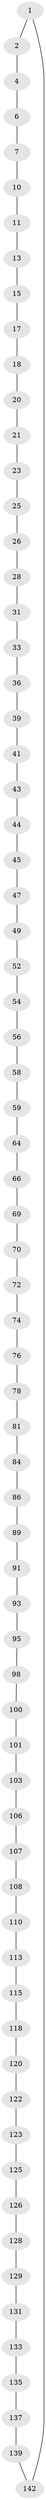 // original degree distribution, {2: 1.0}
// Generated by graph-tools (version 1.1) at 2025/20/03/04/25 18:20:21]
// undirected, 71 vertices, 71 edges
graph export_dot {
graph [start="1"]
  node [color=gray90,style=filled];
  1;
  2 [super="+3"];
  4 [super="+5"];
  6;
  7 [super="+8"];
  10;
  11 [super="+12"];
  13 [super="+14"];
  15 [super="+16"];
  17;
  18 [super="+19"];
  20;
  21 [super="+22"];
  23 [super="+24"];
  25;
  26 [super="+27"];
  28 [super="+29"];
  31 [super="+32"];
  33 [super="+34"];
  36 [super="+37"];
  39 [super="+40"];
  41 [super="+42"];
  43;
  44;
  45 [super="+46"];
  47 [super="+48"];
  49 [super="+50"];
  52 [super="+53"];
  54 [super="+55"];
  56 [super="+57"];
  58;
  59 [super="+60"];
  64 [super="+65"];
  66 [super="+67"];
  69;
  70 [super="+71"];
  72 [super="+73"];
  74 [super="+75"];
  76 [super="+77"];
  78 [super="+79"];
  81 [super="+82"];
  84 [super="+85"];
  86 [super="+87"];
  89 [super="+90"];
  91 [super="+92"];
  93 [super="+94"];
  95 [super="+96"];
  98 [super="+99"];
  100;
  101 [super="+102"];
  103 [super="+104"];
  106;
  107;
  108 [super="+109"];
  110 [super="+111"];
  113 [super="+114"];
  115 [super="+116"];
  118 [super="+119"];
  120 [super="+121"];
  122;
  123 [super="+124"];
  125;
  126 [super="+127"];
  128;
  129 [super="+130"];
  131 [super="+132"];
  133 [super="+134"];
  135 [super="+136"];
  137 [super="+138"];
  139 [super="+140"];
  142 [super="+143"];
  1 -- 2;
  1 -- 142;
  2 -- 4;
  4 -- 6;
  6 -- 7;
  7 -- 10;
  10 -- 11;
  11 -- 13;
  13 -- 15;
  15 -- 17;
  17 -- 18;
  18 -- 20;
  20 -- 21;
  21 -- 23;
  23 -- 25;
  25 -- 26;
  26 -- 28;
  28 -- 31;
  31 -- 33;
  33 -- 36;
  36 -- 39;
  39 -- 41;
  41 -- 43;
  43 -- 44;
  44 -- 45;
  45 -- 47;
  47 -- 49;
  49 -- 52;
  52 -- 54;
  54 -- 56;
  56 -- 58;
  58 -- 59;
  59 -- 64;
  64 -- 66;
  66 -- 69;
  69 -- 70;
  70 -- 72;
  72 -- 74;
  74 -- 76;
  76 -- 78;
  78 -- 81;
  81 -- 84;
  84 -- 86;
  86 -- 89;
  89 -- 91;
  91 -- 93;
  93 -- 95;
  95 -- 98;
  98 -- 100;
  100 -- 101;
  101 -- 103;
  103 -- 106;
  106 -- 107;
  107 -- 108;
  108 -- 110;
  110 -- 113;
  113 -- 115;
  115 -- 118;
  118 -- 120;
  120 -- 122;
  122 -- 123;
  123 -- 125;
  125 -- 126;
  126 -- 128;
  128 -- 129;
  129 -- 131;
  131 -- 133;
  133 -- 135;
  135 -- 137;
  137 -- 139;
  139 -- 142;
}
